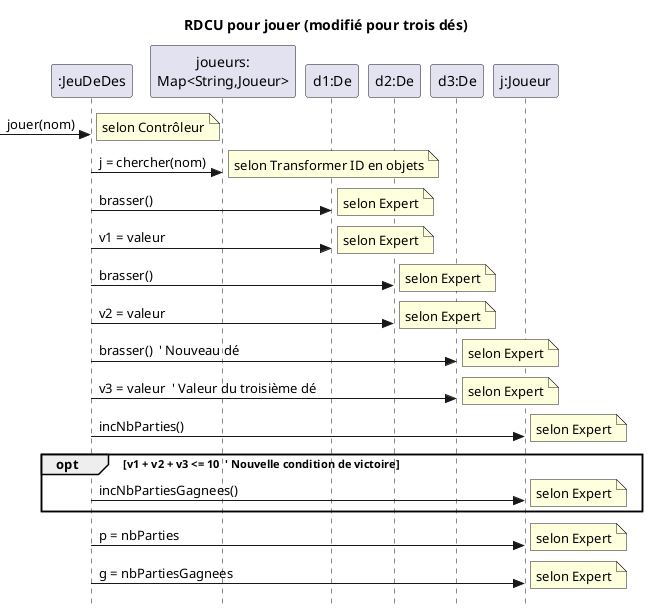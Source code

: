@startuml
skinparam style strictuml
skinparam defaultfontname Verdana
title RDCU pour jouer (modifié pour trois dés)

participant ":JeuDeDes" as c
participant "joueurs:\nMap<String,Joueur>" as jm
participant "d1:De" as d1
participant "d2:De" as d2
participant "d3:De" as d3  
participant "j:Joueur" as j

->c : jouer(nom)
note right : selon Contrôleur
c->jm : j = chercher(nom)
note right : selon Transformer ID en objets

c->d1 : brasser()
note right : selon Expert
c->d1 : v1 = valeur
note right : selon Expert

c->d2 : brasser()
note right : selon Expert
c->d2 : v2 = valeur
note right : selon Expert

c->d3 : brasser()  ' Nouveau dé
note right : selon Expert
c->d3 : v3 = valeur  ' Valeur du troisième dé
note right : selon Expert

c->j : incNbParties()
note right : selon Expert

opt v1 + v2 + v3 <= 10  ' Nouvelle condition de victoire
  c->j : incNbPartiesGagnees()
  note right : selon Expert
end opt

c->j : p = nbParties
note right : selon Expert
c->j : g = nbPartiesGagnees
note right : selon Expert
@enduml
